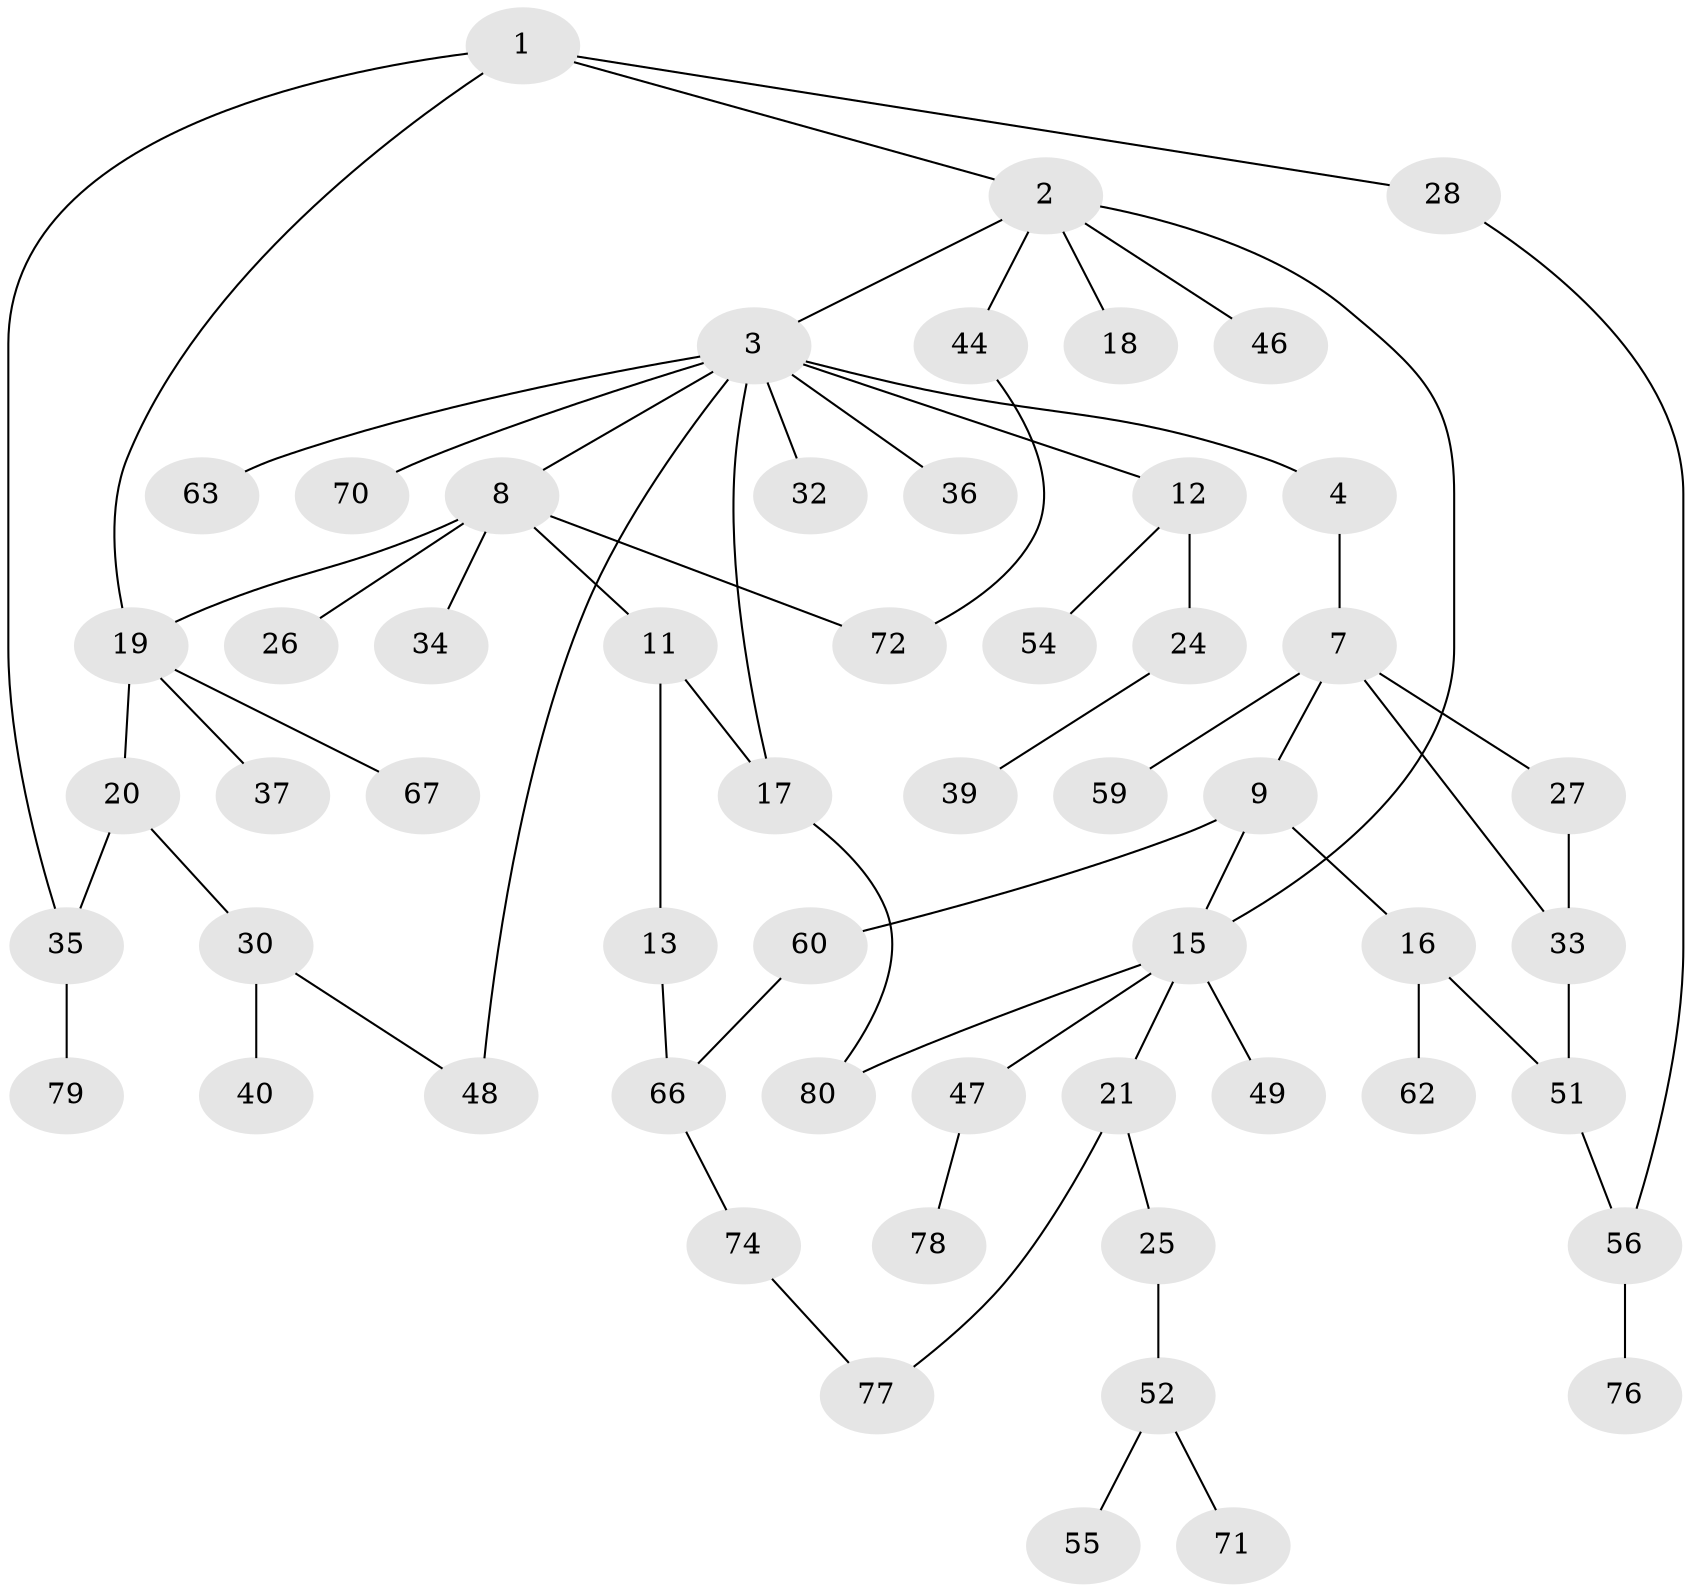 // Generated by graph-tools (version 1.1) at 2025/51/02/27/25 19:51:41]
// undirected, 56 vertices, 67 edges
graph export_dot {
graph [start="1"]
  node [color=gray90,style=filled];
  1 [super="+6"];
  2 [super="+41"];
  3 [super="+5"];
  4;
  7 [super="+23"];
  8 [super="+10"];
  9 [super="+14"];
  11;
  12 [super="+29"];
  13;
  15 [super="+65"];
  16 [super="+68"];
  17;
  18 [super="+45"];
  19 [super="+61"];
  20;
  21 [super="+22"];
  24 [super="+31"];
  25 [super="+57"];
  26;
  27;
  28 [super="+43"];
  30 [super="+75"];
  32 [super="+73"];
  33;
  34;
  35 [super="+50"];
  36 [super="+38"];
  37;
  39 [super="+42"];
  40;
  44 [super="+53"];
  46;
  47 [super="+58"];
  48 [super="+64"];
  49;
  51;
  52;
  54;
  55;
  56;
  59;
  60;
  62;
  63;
  66 [super="+69"];
  67;
  70;
  71;
  72;
  74;
  76;
  77;
  78;
  79;
  80;
  1 -- 2;
  1 -- 28;
  1 -- 35;
  1 -- 19;
  2 -- 3;
  2 -- 18;
  2 -- 44;
  2 -- 46;
  2 -- 15;
  3 -- 4;
  3 -- 12;
  3 -- 36;
  3 -- 48;
  3 -- 70;
  3 -- 32;
  3 -- 17;
  3 -- 8;
  3 -- 63;
  4 -- 7;
  7 -- 9;
  7 -- 27;
  7 -- 59;
  7 -- 33;
  8 -- 34;
  8 -- 72;
  8 -- 11;
  8 -- 26;
  8 -- 19;
  9 -- 15;
  9 -- 16;
  9 -- 60;
  11 -- 13;
  11 -- 17;
  12 -- 24;
  12 -- 54;
  13 -- 66;
  15 -- 21;
  15 -- 47;
  15 -- 49;
  15 -- 80;
  16 -- 51;
  16 -- 62;
  17 -- 80;
  19 -- 20;
  19 -- 37;
  19 -- 67;
  20 -- 30;
  20 -- 35;
  21 -- 25;
  21 -- 77;
  24 -- 39;
  25 -- 52;
  27 -- 33;
  28 -- 56;
  30 -- 40;
  30 -- 48;
  33 -- 51;
  35 -- 79;
  44 -- 72;
  47 -- 78;
  51 -- 56;
  52 -- 55;
  52 -- 71;
  56 -- 76;
  60 -- 66;
  66 -- 74;
  74 -- 77;
}
